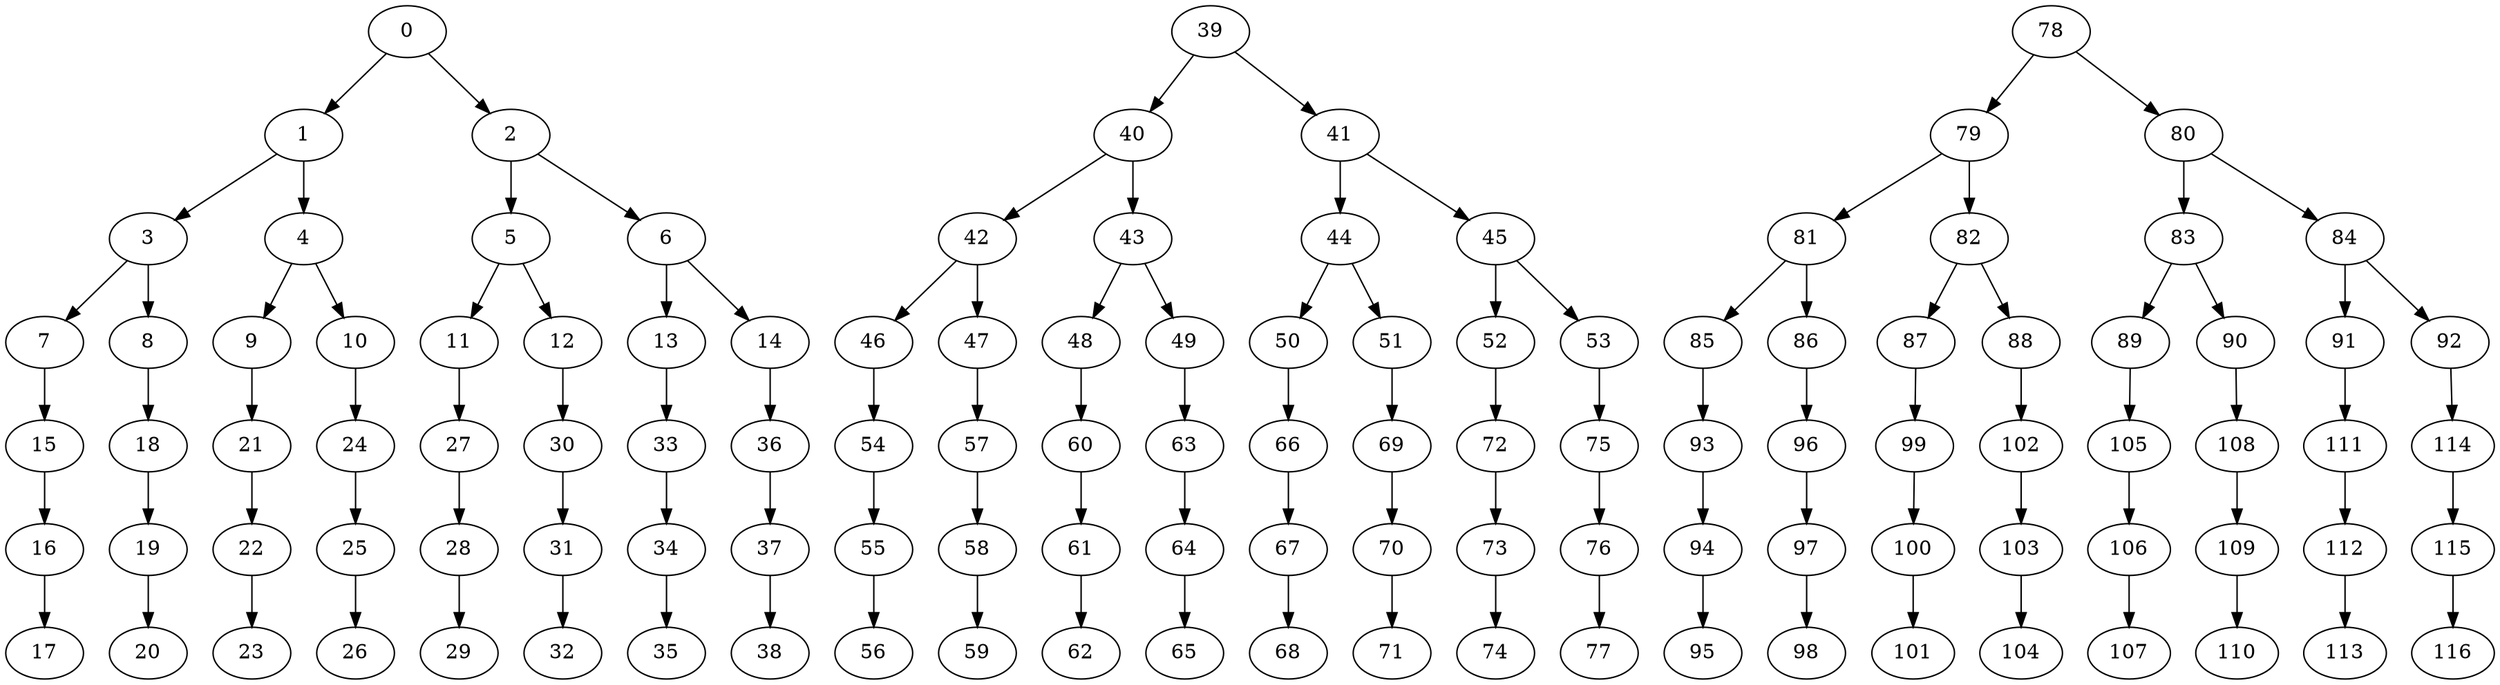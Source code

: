 strict digraph  {
0;
1;
2;
3;
4;
5;
6;
7;
8;
9;
10;
11;
12;
13;
14;
15;
16;
17;
18;
19;
20;
21;
22;
23;
24;
25;
26;
27;
28;
29;
30;
31;
32;
33;
34;
35;
36;
37;
38;
39;
40;
41;
42;
43;
44;
45;
46;
47;
48;
49;
50;
51;
52;
53;
54;
55;
56;
57;
58;
59;
60;
61;
62;
63;
64;
65;
66;
67;
68;
69;
70;
71;
72;
73;
74;
75;
76;
77;
78;
79;
80;
81;
82;
83;
84;
85;
86;
87;
88;
89;
90;
91;
92;
93;
94;
95;
96;
97;
98;
99;
100;
101;
102;
103;
104;
105;
106;
107;
108;
109;
110;
111;
112;
113;
114;
115;
116;
0 -> 1;
0 -> 2;
1 -> 3;
1 -> 4;
2 -> 5;
2 -> 6;
3 -> 7;
3 -> 8;
4 -> 9;
4 -> 10;
5 -> 11;
5 -> 12;
6 -> 13;
6 -> 14;
7 -> 15;
8 -> 18;
9 -> 21;
10 -> 24;
11 -> 27;
12 -> 30;
13 -> 33;
14 -> 36;
15 -> 16;
16 -> 17;
18 -> 19;
19 -> 20;
21 -> 22;
22 -> 23;
24 -> 25;
25 -> 26;
27 -> 28;
28 -> 29;
30 -> 31;
31 -> 32;
33 -> 34;
34 -> 35;
36 -> 37;
37 -> 38;
39 -> 40;
39 -> 41;
40 -> 42;
40 -> 43;
41 -> 44;
41 -> 45;
42 -> 46;
42 -> 47;
43 -> 48;
43 -> 49;
44 -> 50;
44 -> 51;
45 -> 52;
45 -> 53;
46 -> 54;
47 -> 57;
48 -> 60;
49 -> 63;
50 -> 66;
51 -> 69;
52 -> 72;
53 -> 75;
54 -> 55;
55 -> 56;
57 -> 58;
58 -> 59;
60 -> 61;
61 -> 62;
63 -> 64;
64 -> 65;
66 -> 67;
67 -> 68;
69 -> 70;
70 -> 71;
72 -> 73;
73 -> 74;
75 -> 76;
76 -> 77;
78 -> 79;
78 -> 80;
79 -> 81;
79 -> 82;
80 -> 83;
80 -> 84;
81 -> 85;
81 -> 86;
82 -> 87;
82 -> 88;
83 -> 89;
83 -> 90;
84 -> 91;
84 -> 92;
85 -> 93;
86 -> 96;
87 -> 99;
88 -> 102;
89 -> 105;
90 -> 108;
91 -> 111;
92 -> 114;
93 -> 94;
94 -> 95;
96 -> 97;
97 -> 98;
99 -> 100;
100 -> 101;
102 -> 103;
103 -> 104;
105 -> 106;
106 -> 107;
108 -> 109;
109 -> 110;
111 -> 112;
112 -> 113;
114 -> 115;
115 -> 116;
}
